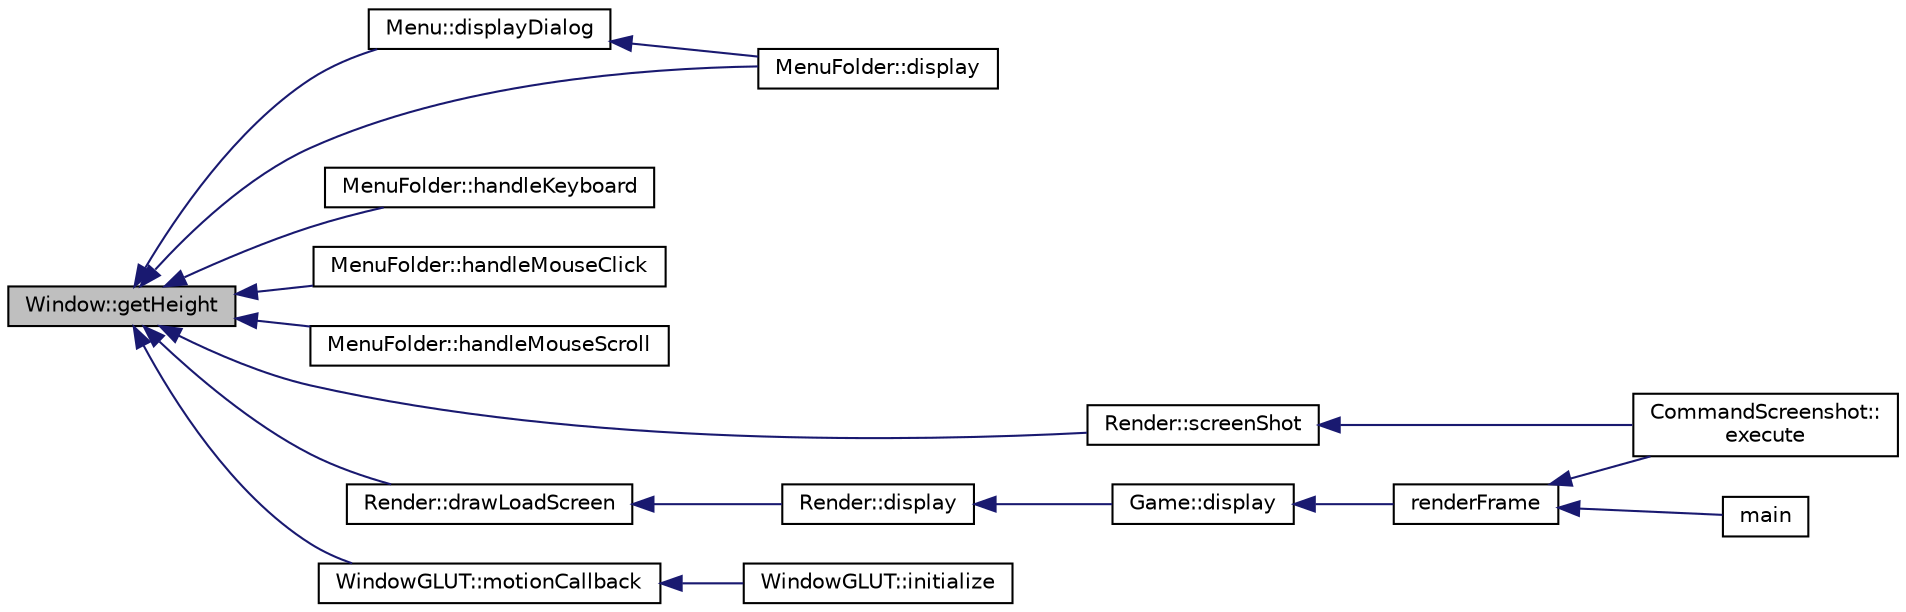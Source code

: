 digraph "Window::getHeight"
{
 // INTERACTIVE_SVG=YES
  edge [fontname="Helvetica",fontsize="10",labelfontname="Helvetica",labelfontsize="10"];
  node [fontname="Helvetica",fontsize="10",shape=record];
  rankdir="LR";
  Node1 [label="Window::getHeight",height=0.2,width=0.4,color="black", fillcolor="grey75", style="filled" fontcolor="black"];
  Node1 -> Node2 [dir="back",color="midnightblue",fontsize="10",style="solid",fontname="Helvetica"];
  Node2 [label="Menu::displayDialog",height=0.2,width=0.4,color="black", fillcolor="white", style="filled",URL="$class_menu.html#ac99776049f312de0f6cd2063cf0115c8"];
  Node2 -> Node3 [dir="back",color="midnightblue",fontsize="10",style="solid",fontname="Helvetica"];
  Node3 [label="MenuFolder::display",height=0.2,width=0.4,color="black", fillcolor="white", style="filled",URL="$class_menu_folder.html#ad0fc7901ce9c4502abd88cc55878ca1b"];
  Node1 -> Node3 [dir="back",color="midnightblue",fontsize="10",style="solid",fontname="Helvetica"];
  Node1 -> Node4 [dir="back",color="midnightblue",fontsize="10",style="solid",fontname="Helvetica"];
  Node4 [label="MenuFolder::handleKeyboard",height=0.2,width=0.4,color="black", fillcolor="white", style="filled",URL="$class_menu_folder.html#a17dce032179efbe86de9d4f780f0b08b"];
  Node1 -> Node5 [dir="back",color="midnightblue",fontsize="10",style="solid",fontname="Helvetica"];
  Node5 [label="MenuFolder::handleMouseClick",height=0.2,width=0.4,color="black", fillcolor="white", style="filled",URL="$class_menu_folder.html#a7c48183312d473b42100e0f5ca4be4d5"];
  Node1 -> Node6 [dir="back",color="midnightblue",fontsize="10",style="solid",fontname="Helvetica"];
  Node6 [label="MenuFolder::handleMouseScroll",height=0.2,width=0.4,color="black", fillcolor="white", style="filled",URL="$class_menu_folder.html#a64cffa65f023d8f32d94766638a3c5c8"];
  Node1 -> Node7 [dir="back",color="midnightblue",fontsize="10",style="solid",fontname="Helvetica"];
  Node7 [label="Render::screenShot",height=0.2,width=0.4,color="black", fillcolor="white", style="filled",URL="$class_render.html#a9f39e9af83d85d4c17ba0ee828f1e9de",tooltip="Makes a screenshot, writes to disk. "];
  Node7 -> Node8 [dir="back",color="midnightblue",fontsize="10",style="solid",fontname="Helvetica"];
  Node8 [label="CommandScreenshot::\lexecute",height=0.2,width=0.4,color="black", fillcolor="white", style="filled",URL="$class_command_screenshot.html#aea047cbfc0c1bdfc8d72d1633070bbdf"];
  Node1 -> Node9 [dir="back",color="midnightblue",fontsize="10",style="solid",fontname="Helvetica"];
  Node9 [label="Render::drawLoadScreen",height=0.2,width=0.4,color="black", fillcolor="white", style="filled",URL="$class_render.html#a5e58116021c447832f6434bc81030442"];
  Node9 -> Node10 [dir="back",color="midnightblue",fontsize="10",style="solid",fontname="Helvetica"];
  Node10 [label="Render::display",height=0.2,width=0.4,color="black", fillcolor="white", style="filled",URL="$class_render.html#ab7facb0873c6f266b8849c5ce6f223da",tooltip="Renders a single game frame. "];
  Node10 -> Node11 [dir="back",color="midnightblue",fontsize="10",style="solid",fontname="Helvetica"];
  Node11 [label="Game::display",height=0.2,width=0.4,color="black", fillcolor="white", style="filled",URL="$class_game.html#a4d0223a84926cbabea95ed7e0392690a"];
  Node11 -> Node12 [dir="back",color="midnightblue",fontsize="10",style="solid",fontname="Helvetica"];
  Node12 [label="renderFrame",height=0.2,width=0.4,color="black", fillcolor="white", style="filled",URL="$main_8cpp.html#a00df6d86f86c2004b5c421980456d3f7"];
  Node12 -> Node8 [dir="back",color="midnightblue",fontsize="10",style="solid",fontname="Helvetica"];
  Node12 -> Node13 [dir="back",color="midnightblue",fontsize="10",style="solid",fontname="Helvetica"];
  Node13 [label="main",height=0.2,width=0.4,color="black", fillcolor="white", style="filled",URL="$main_8cpp.html#a0ddf1224851353fc92bfbff6f499fa97"];
  Node1 -> Node14 [dir="back",color="midnightblue",fontsize="10",style="solid",fontname="Helvetica"];
  Node14 [label="WindowGLUT::motionCallback",height=0.2,width=0.4,color="black", fillcolor="white", style="filled",URL="$class_window_g_l_u_t.html#a5873a3cefd9ec4859e85a3dfa8fbfcae"];
  Node14 -> Node15 [dir="back",color="midnightblue",fontsize="10",style="solid",fontname="Helvetica"];
  Node15 [label="WindowGLUT::initialize",height=0.2,width=0.4,color="black", fillcolor="white", style="filled",URL="$class_window_g_l_u_t.html#a23e784b4d08d5aa9d35af5a627a0d1cb"];
}
